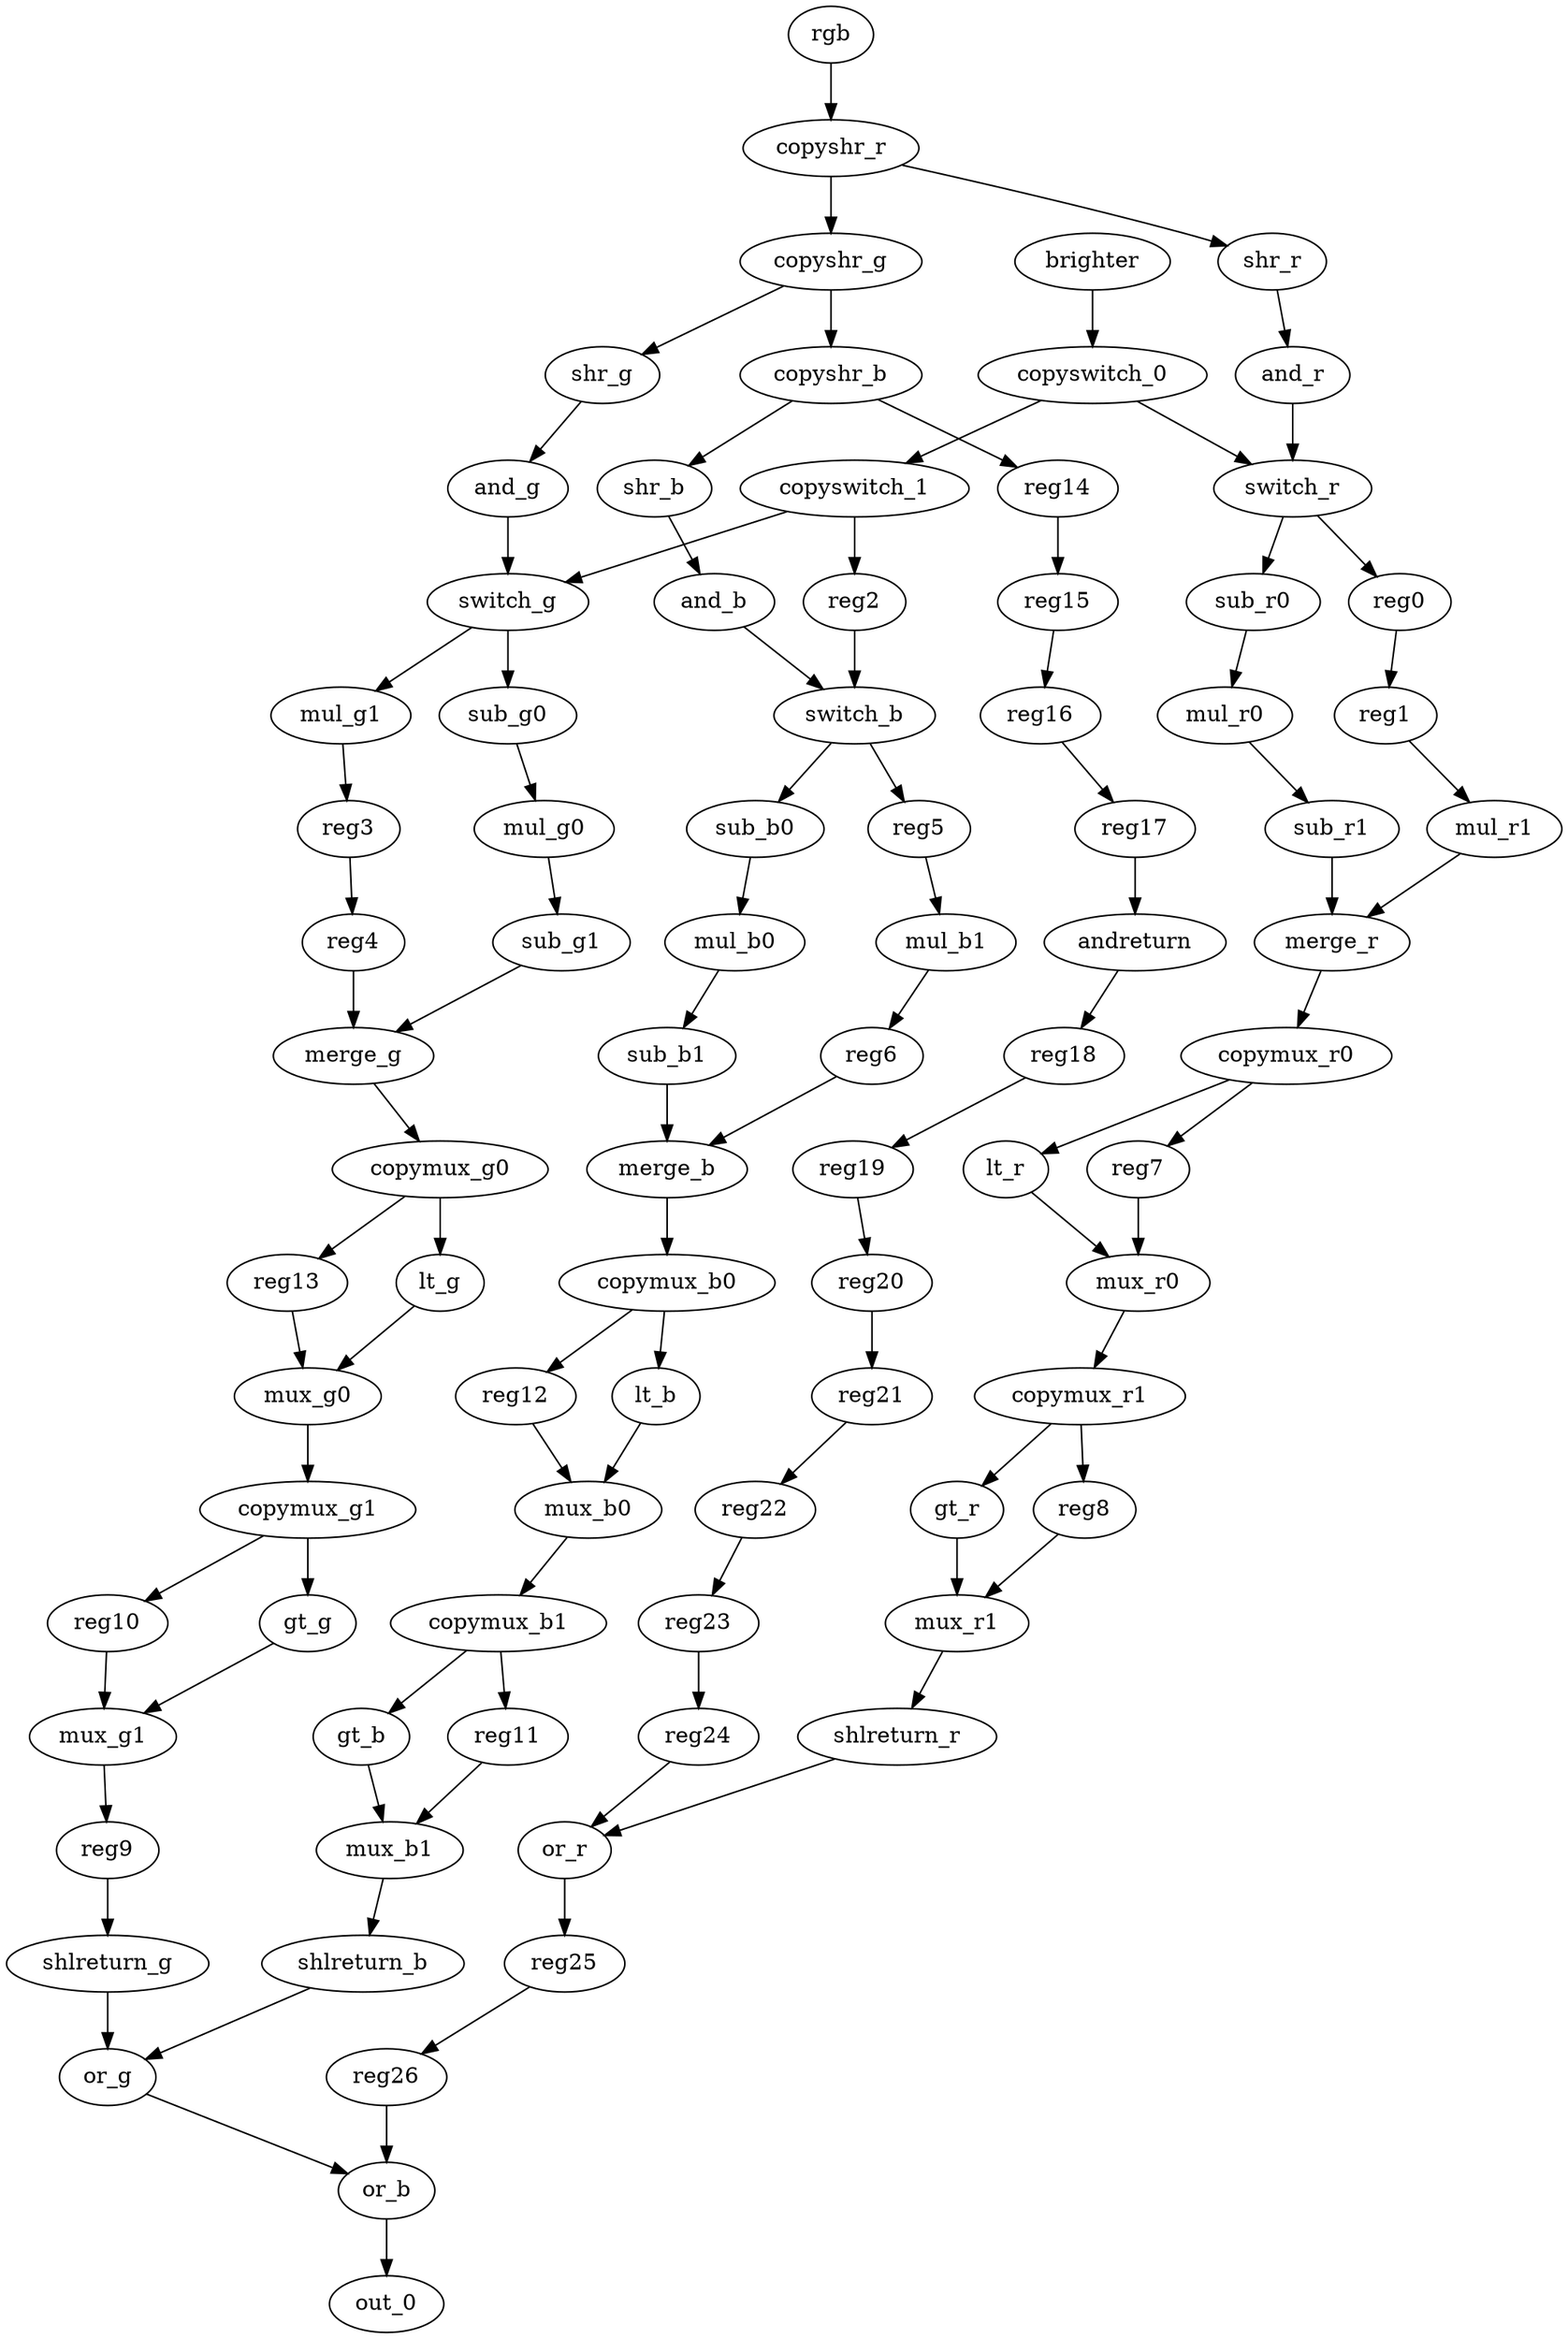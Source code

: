 digraph G {
    and_g;
    switch_g;
    copymux_r0;
    lt_r;
    reg7;
    or_r;
    reg25;
    sub_g0;
    mul_g0;
    copymux_b1;
    reg11;
    gt_b;
    switch_r;
    sub_r0;
    reg0;
    switch_b;
    sub_b0;
    reg5;
    sub_g1;
    copyshr_b;
    shr_b;
    reg14;
    sub_r1;
    merge_r;
    lt_g;
    mux_g0;
    copymux_g1;
    gt_g;
    reg10;
    gt_r;
    mux_r1;
    mul_b0;
    shr_g;
    and_b;
    brighter;
    copyswitch_0;
    copyswitch_1;
    reg2;
    mul_g1;
    reg3;
    mul_b1;
    reg6;
    mux_r0;
    copymux_r1;
    copyshr_r;
    shr_r;
    copyshr_g;
    or_b;
    out_0;
    andreturn;
    reg18;
    or_g;
    shlreturn_g;
    shlreturn_r;
    copymux_b0;
    lt_b;
    reg12;
    mul_r0;
    mux_b1;
    shlreturn_b;
    merge_g;
    copymux_g0;
    mux_g1;
    reg13;
    sub_b1;
    merge_b;
    and_r;
    mux_b0;
    reg9;
    reg8;
    mul_r1;
    rgb;
    reg4;
    reg19;
    reg20;
    reg21;
    reg22;
    reg23;
    reg24;
    reg26;
    reg1;
    reg15;
    reg16;
    reg17;
    and_g -> switch_g [weight=1];
    switch_g -> mul_g1 [weight=0];
    switch_g -> sub_g0 [weight=1];
    copymux_r0 -> lt_r [weight=0];
    copymux_r0 -> reg7 [weight=0];
    lt_r -> mux_r0 [weight=0];
    reg7 -> mux_r0 [weight=2];
    or_r -> reg25 [weight=3];
    reg25 -> reg26 [weight=0];
    sub_g0 -> mul_g0 [weight=0];
    mul_g0 -> sub_g1 [weight=0];
    copymux_b1 -> reg11 [weight=0];
    copymux_b1 -> gt_b [weight=0];
    reg11 -> mux_b1 [weight=0];
    gt_b -> mux_b1 [weight=0];
    switch_r -> sub_r0 [weight=0];
    switch_r -> reg0 [weight=0];
    sub_r0 -> mul_r0 [weight=0];
    reg0 -> reg1 [weight=0];
    switch_b -> sub_b0 [weight=0];
    switch_b -> reg5 [weight=0];
    sub_b0 -> mul_b0 [weight=0];
    reg5 -> mul_b1 [weight=0];
    sub_g1 -> merge_g [weight=0];
    copyshr_b -> shr_b [weight=0];
    copyshr_b -> reg14 [weight=0];
    shr_b -> and_b [weight=0];
    reg14 -> reg15 [weight=1];
    sub_r1 -> merge_r [weight=2];
    merge_r -> copymux_r0 [weight=0];
    lt_g -> mux_g0 [weight=0];
    mux_g0 -> copymux_g1 [weight=1];
    copymux_g1 -> gt_g [weight=2];
    copymux_g1 -> reg10 [weight=0];
    gt_g -> mux_g1 [weight=0];
    reg10 -> mux_g1 [weight=0];
    gt_r -> mux_r1 [weight=2];
    mux_r1 -> shlreturn_r [weight=0];
    mul_b0 -> sub_b1 [weight=0];
    shr_g -> and_g [weight=0];
    and_b -> switch_b [weight=1];
    brighter -> copyswitch_0 [weight=2];
    copyswitch_0 -> switch_r [weight=1];
    copyswitch_0 -> copyswitch_1 [weight=0];
    copyswitch_1 -> reg2 [weight=1];
    copyswitch_1 -> switch_g [weight=0];
    reg2 -> switch_b [weight=7];
    mul_g1 -> reg3 [weight=0];
    reg3 -> reg4 [weight=0];
    mul_b1 -> reg6 [weight=0];
    reg6 -> merge_b [weight=0];
    mux_r0 -> copymux_r1 [weight=0];
    copymux_r1 -> gt_r [weight=0];
    copymux_r1 -> reg8 [weight=0];
    copyshr_r -> shr_r [weight=0];
    copyshr_r -> copyshr_g [weight=1];
    shr_r -> and_r [weight=0];
    copyshr_g -> shr_g [weight=0];
    copyshr_g -> copyshr_b [weight=8];
    or_b -> out_0 [weight=0];
    andreturn -> reg18 [weight=0];
    reg18 -> reg19 [weight=0];
    or_g -> or_b [weight=0];
    shlreturn_g -> or_g [weight=9];
    shlreturn_r -> or_r [weight=0];
    copymux_b0 -> lt_b [weight=0];
    copymux_b0 -> reg12 [weight=0];
    lt_b -> mux_b0 [weight=0];
    reg12 -> mux_b0 [weight=0];
    mul_r0 -> sub_r1 [weight=0];
    mux_b1 -> shlreturn_b [weight=0];
    shlreturn_b -> or_g [weight=0];
    merge_g -> copymux_g0 [weight=0];
    copymux_g0 -> lt_g [weight=2];
    copymux_g0 -> reg13 [weight=0];
    mux_g1 -> reg9 [weight=0];
    reg13 -> mux_g0 [weight=0];
    sub_b1 -> merge_b [weight=2];
    merge_b -> copymux_b0 [weight=1];
    and_r -> switch_r [weight=3];
    mux_b0 -> copymux_b1 [weight=0];
    reg9 -> shlreturn_g [weight=2];
    reg8 -> mux_r1 [weight=0];
    mul_r1 -> merge_r [weight=0];
    rgb -> copyshr_r [weight=0];
    reg4 -> merge_g [weight=1];
    reg19 -> reg20 [weight=0];
    reg20 -> reg21 [weight=2];
    reg21 -> reg22 [weight=0];
    reg22 -> reg23 [weight=0];
    reg23 -> reg24 [weight=1];
    reg24 -> or_r [weight=0];
    reg26 -> or_b [weight=3];
    reg1 -> mul_r1 [weight=0];
    reg15 -> reg16 [weight=0];
    reg16 -> reg17 [weight=0];
    reg17 -> andreturn [weight=0];
}
